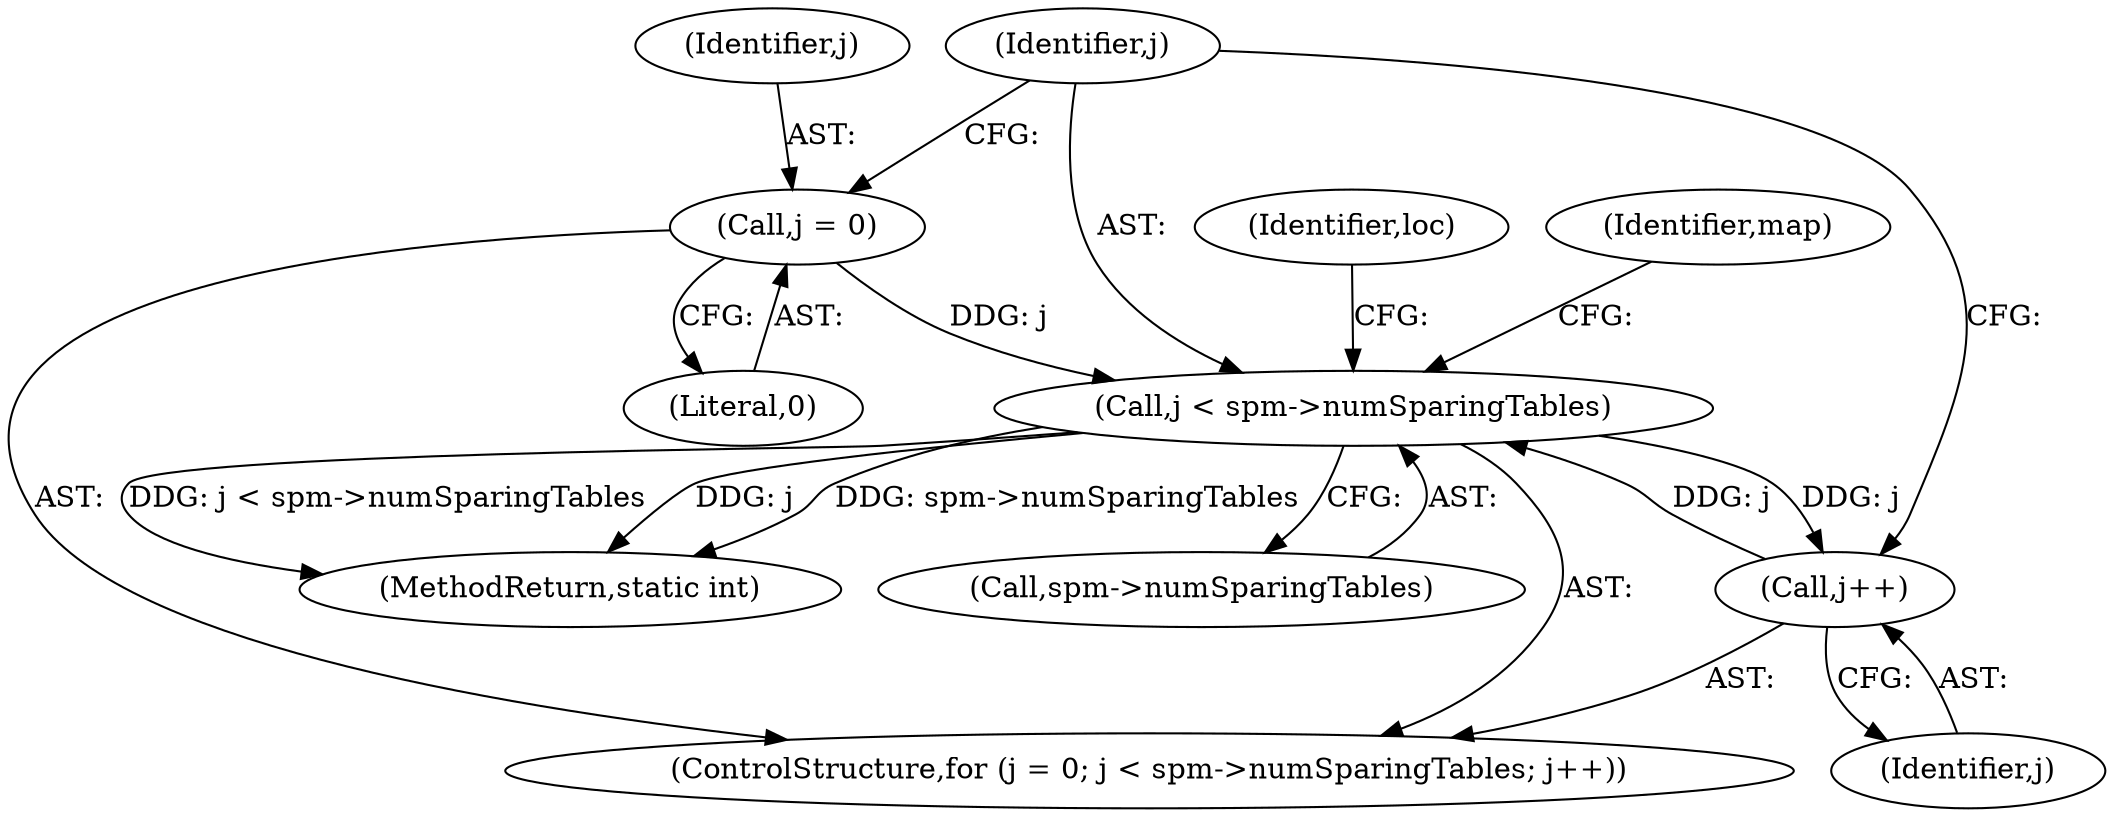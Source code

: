 digraph "0_linux_adee11b2085bee90bd8f4f52123ffb07882d6256@pointer" {
"1000353" [label="(Call,j < spm->numSparingTables)"];
"1000350" [label="(Call,j = 0)"];
"1000358" [label="(Call,j++)"];
"1000353" [label="(Call,j < spm->numSparingTables)"];
"1000664" [label="(MethodReturn,static int)"];
"1000363" [label="(Identifier,loc)"];
"1000352" [label="(Literal,0)"];
"1000350" [label="(Call,j = 0)"];
"1000431" [label="(Identifier,map)"];
"1000349" [label="(ControlStructure,for (j = 0; j < spm->numSparingTables; j++))"];
"1000353" [label="(Call,j < spm->numSparingTables)"];
"1000358" [label="(Call,j++)"];
"1000359" [label="(Identifier,j)"];
"1000354" [label="(Identifier,j)"];
"1000355" [label="(Call,spm->numSparingTables)"];
"1000351" [label="(Identifier,j)"];
"1000353" -> "1000349"  [label="AST: "];
"1000353" -> "1000355"  [label="CFG: "];
"1000354" -> "1000353"  [label="AST: "];
"1000355" -> "1000353"  [label="AST: "];
"1000363" -> "1000353"  [label="CFG: "];
"1000431" -> "1000353"  [label="CFG: "];
"1000353" -> "1000664"  [label="DDG: j < spm->numSparingTables"];
"1000353" -> "1000664"  [label="DDG: j"];
"1000353" -> "1000664"  [label="DDG: spm->numSparingTables"];
"1000350" -> "1000353"  [label="DDG: j"];
"1000358" -> "1000353"  [label="DDG: j"];
"1000353" -> "1000358"  [label="DDG: j"];
"1000350" -> "1000349"  [label="AST: "];
"1000350" -> "1000352"  [label="CFG: "];
"1000351" -> "1000350"  [label="AST: "];
"1000352" -> "1000350"  [label="AST: "];
"1000354" -> "1000350"  [label="CFG: "];
"1000358" -> "1000349"  [label="AST: "];
"1000358" -> "1000359"  [label="CFG: "];
"1000359" -> "1000358"  [label="AST: "];
"1000354" -> "1000358"  [label="CFG: "];
}
